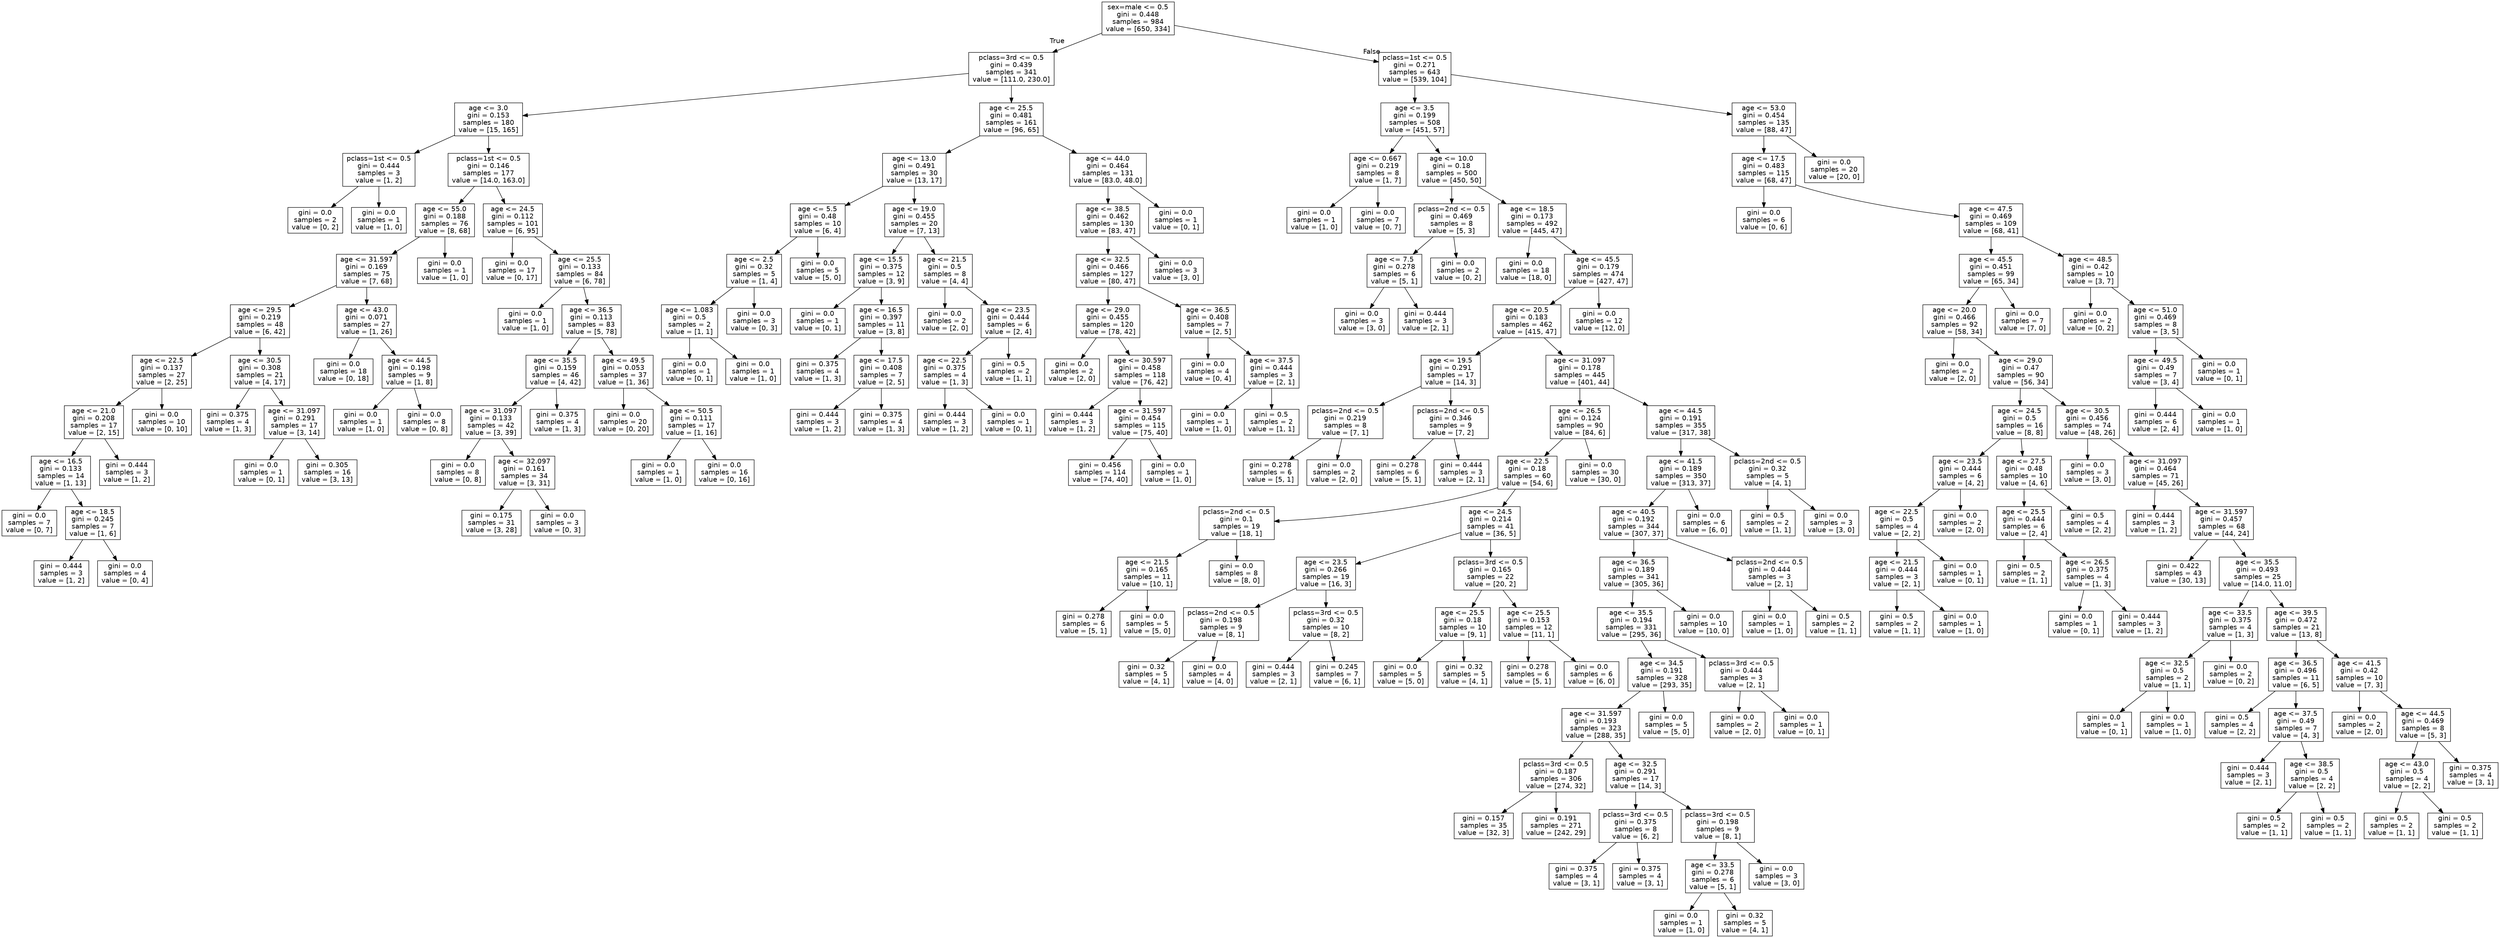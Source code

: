 digraph Tree {
node [shape=box, fontname="helvetica"] ;
edge [fontname="helvetica"] ;
0 [label="sex=male <= 0.5\ngini = 0.448\nsamples = 984\nvalue = [650, 334]"] ;
1 [label="pclass=3rd <= 0.5\ngini = 0.439\nsamples = 341\nvalue = [111.0, 230.0]"] ;
0 -> 1 [labeldistance=2.5, labelangle=45, headlabel="True"] ;
2 [label="age <= 3.0\ngini = 0.153\nsamples = 180\nvalue = [15, 165]"] ;
1 -> 2 ;
3 [label="pclass=1st <= 0.5\ngini = 0.444\nsamples = 3\nvalue = [1, 2]"] ;
2 -> 3 ;
4 [label="gini = 0.0\nsamples = 2\nvalue = [0, 2]"] ;
3 -> 4 ;
5 [label="gini = 0.0\nsamples = 1\nvalue = [1, 0]"] ;
3 -> 5 ;
6 [label="pclass=1st <= 0.5\ngini = 0.146\nsamples = 177\nvalue = [14.0, 163.0]"] ;
2 -> 6 ;
7 [label="age <= 55.0\ngini = 0.188\nsamples = 76\nvalue = [8, 68]"] ;
6 -> 7 ;
8 [label="age <= 31.597\ngini = 0.169\nsamples = 75\nvalue = [7, 68]"] ;
7 -> 8 ;
9 [label="age <= 29.5\ngini = 0.219\nsamples = 48\nvalue = [6, 42]"] ;
8 -> 9 ;
10 [label="age <= 22.5\ngini = 0.137\nsamples = 27\nvalue = [2, 25]"] ;
9 -> 10 ;
11 [label="age <= 21.0\ngini = 0.208\nsamples = 17\nvalue = [2, 15]"] ;
10 -> 11 ;
12 [label="age <= 16.5\ngini = 0.133\nsamples = 14\nvalue = [1, 13]"] ;
11 -> 12 ;
13 [label="gini = 0.0\nsamples = 7\nvalue = [0, 7]"] ;
12 -> 13 ;
14 [label="age <= 18.5\ngini = 0.245\nsamples = 7\nvalue = [1, 6]"] ;
12 -> 14 ;
15 [label="gini = 0.444\nsamples = 3\nvalue = [1, 2]"] ;
14 -> 15 ;
16 [label="gini = 0.0\nsamples = 4\nvalue = [0, 4]"] ;
14 -> 16 ;
17 [label="gini = 0.444\nsamples = 3\nvalue = [1, 2]"] ;
11 -> 17 ;
18 [label="gini = 0.0\nsamples = 10\nvalue = [0, 10]"] ;
10 -> 18 ;
19 [label="age <= 30.5\ngini = 0.308\nsamples = 21\nvalue = [4, 17]"] ;
9 -> 19 ;
20 [label="gini = 0.375\nsamples = 4\nvalue = [1, 3]"] ;
19 -> 20 ;
21 [label="age <= 31.097\ngini = 0.291\nsamples = 17\nvalue = [3, 14]"] ;
19 -> 21 ;
22 [label="gini = 0.0\nsamples = 1\nvalue = [0, 1]"] ;
21 -> 22 ;
23 [label="gini = 0.305\nsamples = 16\nvalue = [3, 13]"] ;
21 -> 23 ;
24 [label="age <= 43.0\ngini = 0.071\nsamples = 27\nvalue = [1, 26]"] ;
8 -> 24 ;
25 [label="gini = 0.0\nsamples = 18\nvalue = [0, 18]"] ;
24 -> 25 ;
26 [label="age <= 44.5\ngini = 0.198\nsamples = 9\nvalue = [1, 8]"] ;
24 -> 26 ;
27 [label="gini = 0.0\nsamples = 1\nvalue = [1, 0]"] ;
26 -> 27 ;
28 [label="gini = 0.0\nsamples = 8\nvalue = [0, 8]"] ;
26 -> 28 ;
29 [label="gini = 0.0\nsamples = 1\nvalue = [1, 0]"] ;
7 -> 29 ;
30 [label="age <= 24.5\ngini = 0.112\nsamples = 101\nvalue = [6, 95]"] ;
6 -> 30 ;
31 [label="gini = 0.0\nsamples = 17\nvalue = [0, 17]"] ;
30 -> 31 ;
32 [label="age <= 25.5\ngini = 0.133\nsamples = 84\nvalue = [6, 78]"] ;
30 -> 32 ;
33 [label="gini = 0.0\nsamples = 1\nvalue = [1, 0]"] ;
32 -> 33 ;
34 [label="age <= 36.5\ngini = 0.113\nsamples = 83\nvalue = [5, 78]"] ;
32 -> 34 ;
35 [label="age <= 35.5\ngini = 0.159\nsamples = 46\nvalue = [4, 42]"] ;
34 -> 35 ;
36 [label="age <= 31.097\ngini = 0.133\nsamples = 42\nvalue = [3, 39]"] ;
35 -> 36 ;
37 [label="gini = 0.0\nsamples = 8\nvalue = [0, 8]"] ;
36 -> 37 ;
38 [label="age <= 32.097\ngini = 0.161\nsamples = 34\nvalue = [3, 31]"] ;
36 -> 38 ;
39 [label="gini = 0.175\nsamples = 31\nvalue = [3, 28]"] ;
38 -> 39 ;
40 [label="gini = 0.0\nsamples = 3\nvalue = [0, 3]"] ;
38 -> 40 ;
41 [label="gini = 0.375\nsamples = 4\nvalue = [1, 3]"] ;
35 -> 41 ;
42 [label="age <= 49.5\ngini = 0.053\nsamples = 37\nvalue = [1, 36]"] ;
34 -> 42 ;
43 [label="gini = 0.0\nsamples = 20\nvalue = [0, 20]"] ;
42 -> 43 ;
44 [label="age <= 50.5\ngini = 0.111\nsamples = 17\nvalue = [1, 16]"] ;
42 -> 44 ;
45 [label="gini = 0.0\nsamples = 1\nvalue = [1, 0]"] ;
44 -> 45 ;
46 [label="gini = 0.0\nsamples = 16\nvalue = [0, 16]"] ;
44 -> 46 ;
47 [label="age <= 25.5\ngini = 0.481\nsamples = 161\nvalue = [96, 65]"] ;
1 -> 47 ;
48 [label="age <= 13.0\ngini = 0.491\nsamples = 30\nvalue = [13, 17]"] ;
47 -> 48 ;
49 [label="age <= 5.5\ngini = 0.48\nsamples = 10\nvalue = [6, 4]"] ;
48 -> 49 ;
50 [label="age <= 2.5\ngini = 0.32\nsamples = 5\nvalue = [1, 4]"] ;
49 -> 50 ;
51 [label="age <= 1.083\ngini = 0.5\nsamples = 2\nvalue = [1, 1]"] ;
50 -> 51 ;
52 [label="gini = 0.0\nsamples = 1\nvalue = [0, 1]"] ;
51 -> 52 ;
53 [label="gini = 0.0\nsamples = 1\nvalue = [1, 0]"] ;
51 -> 53 ;
54 [label="gini = 0.0\nsamples = 3\nvalue = [0, 3]"] ;
50 -> 54 ;
55 [label="gini = 0.0\nsamples = 5\nvalue = [5, 0]"] ;
49 -> 55 ;
56 [label="age <= 19.0\ngini = 0.455\nsamples = 20\nvalue = [7, 13]"] ;
48 -> 56 ;
57 [label="age <= 15.5\ngini = 0.375\nsamples = 12\nvalue = [3, 9]"] ;
56 -> 57 ;
58 [label="gini = 0.0\nsamples = 1\nvalue = [0, 1]"] ;
57 -> 58 ;
59 [label="age <= 16.5\ngini = 0.397\nsamples = 11\nvalue = [3, 8]"] ;
57 -> 59 ;
60 [label="gini = 0.375\nsamples = 4\nvalue = [1, 3]"] ;
59 -> 60 ;
61 [label="age <= 17.5\ngini = 0.408\nsamples = 7\nvalue = [2, 5]"] ;
59 -> 61 ;
62 [label="gini = 0.444\nsamples = 3\nvalue = [1, 2]"] ;
61 -> 62 ;
63 [label="gini = 0.375\nsamples = 4\nvalue = [1, 3]"] ;
61 -> 63 ;
64 [label="age <= 21.5\ngini = 0.5\nsamples = 8\nvalue = [4, 4]"] ;
56 -> 64 ;
65 [label="gini = 0.0\nsamples = 2\nvalue = [2, 0]"] ;
64 -> 65 ;
66 [label="age <= 23.5\ngini = 0.444\nsamples = 6\nvalue = [2, 4]"] ;
64 -> 66 ;
67 [label="age <= 22.5\ngini = 0.375\nsamples = 4\nvalue = [1, 3]"] ;
66 -> 67 ;
68 [label="gini = 0.444\nsamples = 3\nvalue = [1, 2]"] ;
67 -> 68 ;
69 [label="gini = 0.0\nsamples = 1\nvalue = [0, 1]"] ;
67 -> 69 ;
70 [label="gini = 0.5\nsamples = 2\nvalue = [1, 1]"] ;
66 -> 70 ;
71 [label="age <= 44.0\ngini = 0.464\nsamples = 131\nvalue = [83.0, 48.0]"] ;
47 -> 71 ;
72 [label="age <= 38.5\ngini = 0.462\nsamples = 130\nvalue = [83, 47]"] ;
71 -> 72 ;
73 [label="age <= 32.5\ngini = 0.466\nsamples = 127\nvalue = [80, 47]"] ;
72 -> 73 ;
74 [label="age <= 29.0\ngini = 0.455\nsamples = 120\nvalue = [78, 42]"] ;
73 -> 74 ;
75 [label="gini = 0.0\nsamples = 2\nvalue = [2, 0]"] ;
74 -> 75 ;
76 [label="age <= 30.597\ngini = 0.458\nsamples = 118\nvalue = [76, 42]"] ;
74 -> 76 ;
77 [label="gini = 0.444\nsamples = 3\nvalue = [1, 2]"] ;
76 -> 77 ;
78 [label="age <= 31.597\ngini = 0.454\nsamples = 115\nvalue = [75, 40]"] ;
76 -> 78 ;
79 [label="gini = 0.456\nsamples = 114\nvalue = [74, 40]"] ;
78 -> 79 ;
80 [label="gini = 0.0\nsamples = 1\nvalue = [1, 0]"] ;
78 -> 80 ;
81 [label="age <= 36.5\ngini = 0.408\nsamples = 7\nvalue = [2, 5]"] ;
73 -> 81 ;
82 [label="gini = 0.0\nsamples = 4\nvalue = [0, 4]"] ;
81 -> 82 ;
83 [label="age <= 37.5\ngini = 0.444\nsamples = 3\nvalue = [2, 1]"] ;
81 -> 83 ;
84 [label="gini = 0.0\nsamples = 1\nvalue = [1, 0]"] ;
83 -> 84 ;
85 [label="gini = 0.5\nsamples = 2\nvalue = [1, 1]"] ;
83 -> 85 ;
86 [label="gini = 0.0\nsamples = 3\nvalue = [3, 0]"] ;
72 -> 86 ;
87 [label="gini = 0.0\nsamples = 1\nvalue = [0, 1]"] ;
71 -> 87 ;
88 [label="pclass=1st <= 0.5\ngini = 0.271\nsamples = 643\nvalue = [539, 104]"] ;
0 -> 88 [labeldistance=2.5, labelangle=-45, headlabel="False"] ;
89 [label="age <= 3.5\ngini = 0.199\nsamples = 508\nvalue = [451, 57]"] ;
88 -> 89 ;
90 [label="age <= 0.667\ngini = 0.219\nsamples = 8\nvalue = [1, 7]"] ;
89 -> 90 ;
91 [label="gini = 0.0\nsamples = 1\nvalue = [1, 0]"] ;
90 -> 91 ;
92 [label="gini = 0.0\nsamples = 7\nvalue = [0, 7]"] ;
90 -> 92 ;
93 [label="age <= 10.0\ngini = 0.18\nsamples = 500\nvalue = [450, 50]"] ;
89 -> 93 ;
94 [label="pclass=2nd <= 0.5\ngini = 0.469\nsamples = 8\nvalue = [5, 3]"] ;
93 -> 94 ;
95 [label="age <= 7.5\ngini = 0.278\nsamples = 6\nvalue = [5, 1]"] ;
94 -> 95 ;
96 [label="gini = 0.0\nsamples = 3\nvalue = [3, 0]"] ;
95 -> 96 ;
97 [label="gini = 0.444\nsamples = 3\nvalue = [2, 1]"] ;
95 -> 97 ;
98 [label="gini = 0.0\nsamples = 2\nvalue = [0, 2]"] ;
94 -> 98 ;
99 [label="age <= 18.5\ngini = 0.173\nsamples = 492\nvalue = [445, 47]"] ;
93 -> 99 ;
100 [label="gini = 0.0\nsamples = 18\nvalue = [18, 0]"] ;
99 -> 100 ;
101 [label="age <= 45.5\ngini = 0.179\nsamples = 474\nvalue = [427, 47]"] ;
99 -> 101 ;
102 [label="age <= 20.5\ngini = 0.183\nsamples = 462\nvalue = [415, 47]"] ;
101 -> 102 ;
103 [label="age <= 19.5\ngini = 0.291\nsamples = 17\nvalue = [14, 3]"] ;
102 -> 103 ;
104 [label="pclass=2nd <= 0.5\ngini = 0.219\nsamples = 8\nvalue = [7, 1]"] ;
103 -> 104 ;
105 [label="gini = 0.278\nsamples = 6\nvalue = [5, 1]"] ;
104 -> 105 ;
106 [label="gini = 0.0\nsamples = 2\nvalue = [2, 0]"] ;
104 -> 106 ;
107 [label="pclass=2nd <= 0.5\ngini = 0.346\nsamples = 9\nvalue = [7, 2]"] ;
103 -> 107 ;
108 [label="gini = 0.278\nsamples = 6\nvalue = [5, 1]"] ;
107 -> 108 ;
109 [label="gini = 0.444\nsamples = 3\nvalue = [2, 1]"] ;
107 -> 109 ;
110 [label="age <= 31.097\ngini = 0.178\nsamples = 445\nvalue = [401, 44]"] ;
102 -> 110 ;
111 [label="age <= 26.5\ngini = 0.124\nsamples = 90\nvalue = [84, 6]"] ;
110 -> 111 ;
112 [label="age <= 22.5\ngini = 0.18\nsamples = 60\nvalue = [54, 6]"] ;
111 -> 112 ;
113 [label="pclass=2nd <= 0.5\ngini = 0.1\nsamples = 19\nvalue = [18, 1]"] ;
112 -> 113 ;
114 [label="age <= 21.5\ngini = 0.165\nsamples = 11\nvalue = [10, 1]"] ;
113 -> 114 ;
115 [label="gini = 0.278\nsamples = 6\nvalue = [5, 1]"] ;
114 -> 115 ;
116 [label="gini = 0.0\nsamples = 5\nvalue = [5, 0]"] ;
114 -> 116 ;
117 [label="gini = 0.0\nsamples = 8\nvalue = [8, 0]"] ;
113 -> 117 ;
118 [label="age <= 24.5\ngini = 0.214\nsamples = 41\nvalue = [36, 5]"] ;
112 -> 118 ;
119 [label="age <= 23.5\ngini = 0.266\nsamples = 19\nvalue = [16, 3]"] ;
118 -> 119 ;
120 [label="pclass=2nd <= 0.5\ngini = 0.198\nsamples = 9\nvalue = [8, 1]"] ;
119 -> 120 ;
121 [label="gini = 0.32\nsamples = 5\nvalue = [4, 1]"] ;
120 -> 121 ;
122 [label="gini = 0.0\nsamples = 4\nvalue = [4, 0]"] ;
120 -> 122 ;
123 [label="pclass=3rd <= 0.5\ngini = 0.32\nsamples = 10\nvalue = [8, 2]"] ;
119 -> 123 ;
124 [label="gini = 0.444\nsamples = 3\nvalue = [2, 1]"] ;
123 -> 124 ;
125 [label="gini = 0.245\nsamples = 7\nvalue = [6, 1]"] ;
123 -> 125 ;
126 [label="pclass=3rd <= 0.5\ngini = 0.165\nsamples = 22\nvalue = [20, 2]"] ;
118 -> 126 ;
127 [label="age <= 25.5\ngini = 0.18\nsamples = 10\nvalue = [9, 1]"] ;
126 -> 127 ;
128 [label="gini = 0.0\nsamples = 5\nvalue = [5, 0]"] ;
127 -> 128 ;
129 [label="gini = 0.32\nsamples = 5\nvalue = [4, 1]"] ;
127 -> 129 ;
130 [label="age <= 25.5\ngini = 0.153\nsamples = 12\nvalue = [11, 1]"] ;
126 -> 130 ;
131 [label="gini = 0.278\nsamples = 6\nvalue = [5, 1]"] ;
130 -> 131 ;
132 [label="gini = 0.0\nsamples = 6\nvalue = [6, 0]"] ;
130 -> 132 ;
133 [label="gini = 0.0\nsamples = 30\nvalue = [30, 0]"] ;
111 -> 133 ;
134 [label="age <= 44.5\ngini = 0.191\nsamples = 355\nvalue = [317, 38]"] ;
110 -> 134 ;
135 [label="age <= 41.5\ngini = 0.189\nsamples = 350\nvalue = [313, 37]"] ;
134 -> 135 ;
136 [label="age <= 40.5\ngini = 0.192\nsamples = 344\nvalue = [307, 37]"] ;
135 -> 136 ;
137 [label="age <= 36.5\ngini = 0.189\nsamples = 341\nvalue = [305, 36]"] ;
136 -> 137 ;
138 [label="age <= 35.5\ngini = 0.194\nsamples = 331\nvalue = [295, 36]"] ;
137 -> 138 ;
139 [label="age <= 34.5\ngini = 0.191\nsamples = 328\nvalue = [293, 35]"] ;
138 -> 139 ;
140 [label="age <= 31.597\ngini = 0.193\nsamples = 323\nvalue = [288, 35]"] ;
139 -> 140 ;
141 [label="pclass=3rd <= 0.5\ngini = 0.187\nsamples = 306\nvalue = [274, 32]"] ;
140 -> 141 ;
142 [label="gini = 0.157\nsamples = 35\nvalue = [32, 3]"] ;
141 -> 142 ;
143 [label="gini = 0.191\nsamples = 271\nvalue = [242, 29]"] ;
141 -> 143 ;
144 [label="age <= 32.5\ngini = 0.291\nsamples = 17\nvalue = [14, 3]"] ;
140 -> 144 ;
145 [label="pclass=3rd <= 0.5\ngini = 0.375\nsamples = 8\nvalue = [6, 2]"] ;
144 -> 145 ;
146 [label="gini = 0.375\nsamples = 4\nvalue = [3, 1]"] ;
145 -> 146 ;
147 [label="gini = 0.375\nsamples = 4\nvalue = [3, 1]"] ;
145 -> 147 ;
148 [label="pclass=3rd <= 0.5\ngini = 0.198\nsamples = 9\nvalue = [8, 1]"] ;
144 -> 148 ;
149 [label="age <= 33.5\ngini = 0.278\nsamples = 6\nvalue = [5, 1]"] ;
148 -> 149 ;
150 [label="gini = 0.0\nsamples = 1\nvalue = [1, 0]"] ;
149 -> 150 ;
151 [label="gini = 0.32\nsamples = 5\nvalue = [4, 1]"] ;
149 -> 151 ;
152 [label="gini = 0.0\nsamples = 3\nvalue = [3, 0]"] ;
148 -> 152 ;
153 [label="gini = 0.0\nsamples = 5\nvalue = [5, 0]"] ;
139 -> 153 ;
154 [label="pclass=3rd <= 0.5\ngini = 0.444\nsamples = 3\nvalue = [2, 1]"] ;
138 -> 154 ;
155 [label="gini = 0.0\nsamples = 2\nvalue = [2, 0]"] ;
154 -> 155 ;
156 [label="gini = 0.0\nsamples = 1\nvalue = [0, 1]"] ;
154 -> 156 ;
157 [label="gini = 0.0\nsamples = 10\nvalue = [10, 0]"] ;
137 -> 157 ;
158 [label="pclass=2nd <= 0.5\ngini = 0.444\nsamples = 3\nvalue = [2, 1]"] ;
136 -> 158 ;
159 [label="gini = 0.0\nsamples = 1\nvalue = [1, 0]"] ;
158 -> 159 ;
160 [label="gini = 0.5\nsamples = 2\nvalue = [1, 1]"] ;
158 -> 160 ;
161 [label="gini = 0.0\nsamples = 6\nvalue = [6, 0]"] ;
135 -> 161 ;
162 [label="pclass=2nd <= 0.5\ngini = 0.32\nsamples = 5\nvalue = [4, 1]"] ;
134 -> 162 ;
163 [label="gini = 0.5\nsamples = 2\nvalue = [1, 1]"] ;
162 -> 163 ;
164 [label="gini = 0.0\nsamples = 3\nvalue = [3, 0]"] ;
162 -> 164 ;
165 [label="gini = 0.0\nsamples = 12\nvalue = [12, 0]"] ;
101 -> 165 ;
166 [label="age <= 53.0\ngini = 0.454\nsamples = 135\nvalue = [88, 47]"] ;
88 -> 166 ;
167 [label="age <= 17.5\ngini = 0.483\nsamples = 115\nvalue = [68, 47]"] ;
166 -> 167 ;
168 [label="gini = 0.0\nsamples = 6\nvalue = [0, 6]"] ;
167 -> 168 ;
169 [label="age <= 47.5\ngini = 0.469\nsamples = 109\nvalue = [68, 41]"] ;
167 -> 169 ;
170 [label="age <= 45.5\ngini = 0.451\nsamples = 99\nvalue = [65, 34]"] ;
169 -> 170 ;
171 [label="age <= 20.0\ngini = 0.466\nsamples = 92\nvalue = [58, 34]"] ;
170 -> 171 ;
172 [label="gini = 0.0\nsamples = 2\nvalue = [2, 0]"] ;
171 -> 172 ;
173 [label="age <= 29.0\ngini = 0.47\nsamples = 90\nvalue = [56, 34]"] ;
171 -> 173 ;
174 [label="age <= 24.5\ngini = 0.5\nsamples = 16\nvalue = [8, 8]"] ;
173 -> 174 ;
175 [label="age <= 23.5\ngini = 0.444\nsamples = 6\nvalue = [4, 2]"] ;
174 -> 175 ;
176 [label="age <= 22.5\ngini = 0.5\nsamples = 4\nvalue = [2, 2]"] ;
175 -> 176 ;
177 [label="age <= 21.5\ngini = 0.444\nsamples = 3\nvalue = [2, 1]"] ;
176 -> 177 ;
178 [label="gini = 0.5\nsamples = 2\nvalue = [1, 1]"] ;
177 -> 178 ;
179 [label="gini = 0.0\nsamples = 1\nvalue = [1, 0]"] ;
177 -> 179 ;
180 [label="gini = 0.0\nsamples = 1\nvalue = [0, 1]"] ;
176 -> 180 ;
181 [label="gini = 0.0\nsamples = 2\nvalue = [2, 0]"] ;
175 -> 181 ;
182 [label="age <= 27.5\ngini = 0.48\nsamples = 10\nvalue = [4, 6]"] ;
174 -> 182 ;
183 [label="age <= 25.5\ngini = 0.444\nsamples = 6\nvalue = [2, 4]"] ;
182 -> 183 ;
184 [label="gini = 0.5\nsamples = 2\nvalue = [1, 1]"] ;
183 -> 184 ;
185 [label="age <= 26.5\ngini = 0.375\nsamples = 4\nvalue = [1, 3]"] ;
183 -> 185 ;
186 [label="gini = 0.0\nsamples = 1\nvalue = [0, 1]"] ;
185 -> 186 ;
187 [label="gini = 0.444\nsamples = 3\nvalue = [1, 2]"] ;
185 -> 187 ;
188 [label="gini = 0.5\nsamples = 4\nvalue = [2, 2]"] ;
182 -> 188 ;
189 [label="age <= 30.5\ngini = 0.456\nsamples = 74\nvalue = [48, 26]"] ;
173 -> 189 ;
190 [label="gini = 0.0\nsamples = 3\nvalue = [3, 0]"] ;
189 -> 190 ;
191 [label="age <= 31.097\ngini = 0.464\nsamples = 71\nvalue = [45, 26]"] ;
189 -> 191 ;
192 [label="gini = 0.444\nsamples = 3\nvalue = [1, 2]"] ;
191 -> 192 ;
193 [label="age <= 31.597\ngini = 0.457\nsamples = 68\nvalue = [44, 24]"] ;
191 -> 193 ;
194 [label="gini = 0.422\nsamples = 43\nvalue = [30, 13]"] ;
193 -> 194 ;
195 [label="age <= 35.5\ngini = 0.493\nsamples = 25\nvalue = [14.0, 11.0]"] ;
193 -> 195 ;
196 [label="age <= 33.5\ngini = 0.375\nsamples = 4\nvalue = [1, 3]"] ;
195 -> 196 ;
197 [label="age <= 32.5\ngini = 0.5\nsamples = 2\nvalue = [1, 1]"] ;
196 -> 197 ;
198 [label="gini = 0.0\nsamples = 1\nvalue = [0, 1]"] ;
197 -> 198 ;
199 [label="gini = 0.0\nsamples = 1\nvalue = [1, 0]"] ;
197 -> 199 ;
200 [label="gini = 0.0\nsamples = 2\nvalue = [0, 2]"] ;
196 -> 200 ;
201 [label="age <= 39.5\ngini = 0.472\nsamples = 21\nvalue = [13, 8]"] ;
195 -> 201 ;
202 [label="age <= 36.5\ngini = 0.496\nsamples = 11\nvalue = [6, 5]"] ;
201 -> 202 ;
203 [label="gini = 0.5\nsamples = 4\nvalue = [2, 2]"] ;
202 -> 203 ;
204 [label="age <= 37.5\ngini = 0.49\nsamples = 7\nvalue = [4, 3]"] ;
202 -> 204 ;
205 [label="gini = 0.444\nsamples = 3\nvalue = [2, 1]"] ;
204 -> 205 ;
206 [label="age <= 38.5\ngini = 0.5\nsamples = 4\nvalue = [2, 2]"] ;
204 -> 206 ;
207 [label="gini = 0.5\nsamples = 2\nvalue = [1, 1]"] ;
206 -> 207 ;
208 [label="gini = 0.5\nsamples = 2\nvalue = [1, 1]"] ;
206 -> 208 ;
209 [label="age <= 41.5\ngini = 0.42\nsamples = 10\nvalue = [7, 3]"] ;
201 -> 209 ;
210 [label="gini = 0.0\nsamples = 2\nvalue = [2, 0]"] ;
209 -> 210 ;
211 [label="age <= 44.5\ngini = 0.469\nsamples = 8\nvalue = [5, 3]"] ;
209 -> 211 ;
212 [label="age <= 43.0\ngini = 0.5\nsamples = 4\nvalue = [2, 2]"] ;
211 -> 212 ;
213 [label="gini = 0.5\nsamples = 2\nvalue = [1, 1]"] ;
212 -> 213 ;
214 [label="gini = 0.5\nsamples = 2\nvalue = [1, 1]"] ;
212 -> 214 ;
215 [label="gini = 0.375\nsamples = 4\nvalue = [3, 1]"] ;
211 -> 215 ;
216 [label="gini = 0.0\nsamples = 7\nvalue = [7, 0]"] ;
170 -> 216 ;
217 [label="age <= 48.5\ngini = 0.42\nsamples = 10\nvalue = [3, 7]"] ;
169 -> 217 ;
218 [label="gini = 0.0\nsamples = 2\nvalue = [0, 2]"] ;
217 -> 218 ;
219 [label="age <= 51.0\ngini = 0.469\nsamples = 8\nvalue = [3, 5]"] ;
217 -> 219 ;
220 [label="age <= 49.5\ngini = 0.49\nsamples = 7\nvalue = [3, 4]"] ;
219 -> 220 ;
221 [label="gini = 0.444\nsamples = 6\nvalue = [2, 4]"] ;
220 -> 221 ;
222 [label="gini = 0.0\nsamples = 1\nvalue = [1, 0]"] ;
220 -> 222 ;
223 [label="gini = 0.0\nsamples = 1\nvalue = [0, 1]"] ;
219 -> 223 ;
224 [label="gini = 0.0\nsamples = 20\nvalue = [20, 0]"] ;
166 -> 224 ;
}